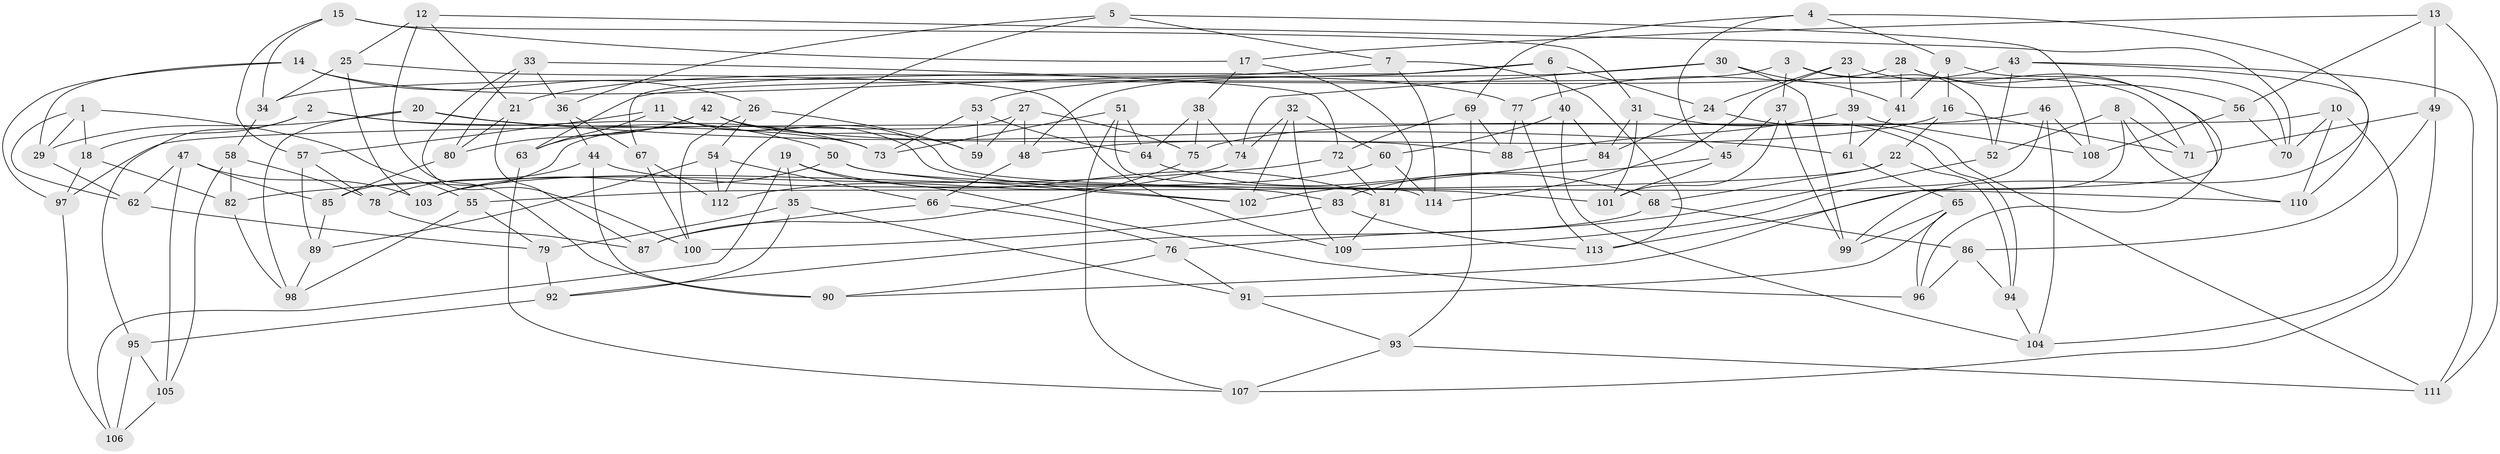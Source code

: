 // coarse degree distribution, {7: 0.07017543859649122, 8: 0.07017543859649122, 10: 0.05263157894736842, 4: 0.5964912280701754, 3: 0.12280701754385964, 11: 0.07017543859649122, 9: 0.017543859649122806}
// Generated by graph-tools (version 1.1) at 2025/53/03/04/25 22:53:40]
// undirected, 114 vertices, 228 edges
graph export_dot {
  node [color=gray90,style=filled];
  1;
  2;
  3;
  4;
  5;
  6;
  7;
  8;
  9;
  10;
  11;
  12;
  13;
  14;
  15;
  16;
  17;
  18;
  19;
  20;
  21;
  22;
  23;
  24;
  25;
  26;
  27;
  28;
  29;
  30;
  31;
  32;
  33;
  34;
  35;
  36;
  37;
  38;
  39;
  40;
  41;
  42;
  43;
  44;
  45;
  46;
  47;
  48;
  49;
  50;
  51;
  52;
  53;
  54;
  55;
  56;
  57;
  58;
  59;
  60;
  61;
  62;
  63;
  64;
  65;
  66;
  67;
  68;
  69;
  70;
  71;
  72;
  73;
  74;
  75;
  76;
  77;
  78;
  79;
  80;
  81;
  82;
  83;
  84;
  85;
  86;
  87;
  88;
  89;
  90;
  91;
  92;
  93;
  94;
  95;
  96;
  97;
  98;
  99;
  100;
  101;
  102;
  103;
  104;
  105;
  106;
  107;
  108;
  109;
  110;
  111;
  112;
  113;
  114;
  1 -- 55;
  1 -- 18;
  1 -- 29;
  1 -- 62;
  2 -- 50;
  2 -- 73;
  2 -- 18;
  2 -- 95;
  3 -- 71;
  3 -- 34;
  3 -- 52;
  3 -- 37;
  4 -- 9;
  4 -- 69;
  4 -- 99;
  4 -- 45;
  5 -- 112;
  5 -- 7;
  5 -- 108;
  5 -- 36;
  6 -- 40;
  6 -- 24;
  6 -- 67;
  6 -- 48;
  7 -- 114;
  7 -- 113;
  7 -- 21;
  8 -- 52;
  8 -- 90;
  8 -- 110;
  8 -- 71;
  9 -- 70;
  9 -- 16;
  9 -- 41;
  10 -- 110;
  10 -- 70;
  10 -- 97;
  10 -- 104;
  11 -- 101;
  11 -- 57;
  11 -- 102;
  11 -- 63;
  12 -- 21;
  12 -- 70;
  12 -- 25;
  12 -- 90;
  13 -- 49;
  13 -- 17;
  13 -- 111;
  13 -- 56;
  14 -- 77;
  14 -- 29;
  14 -- 26;
  14 -- 97;
  15 -- 31;
  15 -- 17;
  15 -- 57;
  15 -- 34;
  16 -- 22;
  16 -- 48;
  16 -- 71;
  17 -- 38;
  17 -- 81;
  18 -- 97;
  18 -- 82;
  19 -- 96;
  19 -- 81;
  19 -- 35;
  19 -- 106;
  20 -- 73;
  20 -- 98;
  20 -- 61;
  20 -- 29;
  21 -- 80;
  21 -- 87;
  22 -- 68;
  22 -- 55;
  22 -- 94;
  23 -- 114;
  23 -- 24;
  23 -- 39;
  23 -- 96;
  24 -- 111;
  24 -- 84;
  25 -- 34;
  25 -- 109;
  25 -- 103;
  26 -- 54;
  26 -- 59;
  26 -- 100;
  27 -- 75;
  27 -- 85;
  27 -- 48;
  27 -- 59;
  28 -- 41;
  28 -- 63;
  28 -- 56;
  28 -- 113;
  29 -- 62;
  30 -- 53;
  30 -- 99;
  30 -- 41;
  30 -- 74;
  31 -- 101;
  31 -- 94;
  31 -- 84;
  32 -- 74;
  32 -- 102;
  32 -- 109;
  32 -- 60;
  33 -- 100;
  33 -- 36;
  33 -- 72;
  33 -- 80;
  34 -- 58;
  35 -- 91;
  35 -- 79;
  35 -- 92;
  36 -- 67;
  36 -- 44;
  37 -- 101;
  37 -- 99;
  37 -- 45;
  38 -- 64;
  38 -- 75;
  38 -- 74;
  39 -- 61;
  39 -- 108;
  39 -- 88;
  40 -- 104;
  40 -- 60;
  40 -- 84;
  41 -- 61;
  42 -- 80;
  42 -- 88;
  42 -- 63;
  42 -- 59;
  43 -- 110;
  43 -- 77;
  43 -- 52;
  43 -- 111;
  44 -- 83;
  44 -- 90;
  44 -- 78;
  45 -- 101;
  45 -- 83;
  46 -- 109;
  46 -- 104;
  46 -- 75;
  46 -- 108;
  47 -- 105;
  47 -- 103;
  47 -- 62;
  47 -- 85;
  48 -- 66;
  49 -- 71;
  49 -- 107;
  49 -- 86;
  50 -- 102;
  50 -- 103;
  50 -- 110;
  51 -- 107;
  51 -- 114;
  51 -- 64;
  51 -- 73;
  52 -- 76;
  53 -- 59;
  53 -- 73;
  53 -- 64;
  54 -- 66;
  54 -- 112;
  54 -- 89;
  55 -- 79;
  55 -- 98;
  56 -- 70;
  56 -- 108;
  57 -- 78;
  57 -- 89;
  58 -- 82;
  58 -- 105;
  58 -- 78;
  60 -- 114;
  60 -- 103;
  61 -- 65;
  62 -- 79;
  63 -- 107;
  64 -- 68;
  65 -- 96;
  65 -- 99;
  65 -- 91;
  66 -- 76;
  66 -- 87;
  67 -- 112;
  67 -- 100;
  68 -- 92;
  68 -- 86;
  69 -- 93;
  69 -- 88;
  69 -- 72;
  72 -- 81;
  72 -- 82;
  74 -- 112;
  75 -- 87;
  76 -- 91;
  76 -- 90;
  77 -- 88;
  77 -- 113;
  78 -- 87;
  79 -- 92;
  80 -- 85;
  81 -- 109;
  82 -- 98;
  83 -- 113;
  83 -- 100;
  84 -- 102;
  85 -- 89;
  86 -- 96;
  86 -- 94;
  89 -- 98;
  91 -- 93;
  92 -- 95;
  93 -- 111;
  93 -- 107;
  94 -- 104;
  95 -- 105;
  95 -- 106;
  97 -- 106;
  105 -- 106;
}
